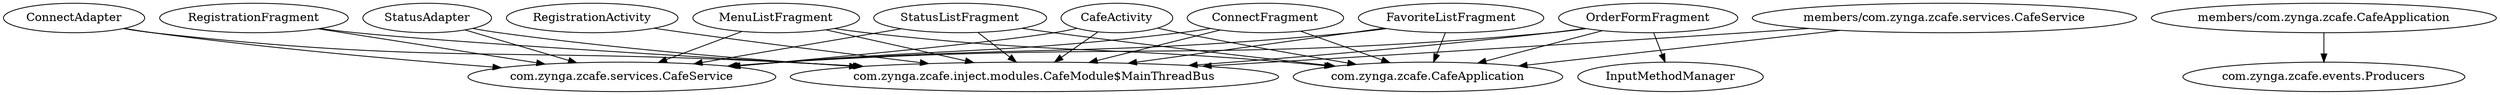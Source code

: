 digraph G1 {
  concentrate = true;
  n2 [label="com.zynga.zcafe.inject.modules.CafeModule$MainThreadBus"];
  CafeActivity -> n2;
  n3 [label="com.zynga.zcafe.CafeApplication"];
  CafeActivity -> n3;
  n4 [label="com.zynga.zcafe.services.CafeService"];
  CafeActivity -> n4;
  ConnectAdapter -> n2;
  ConnectAdapter -> n4;
  ConnectFragment -> n2;
  ConnectFragment -> n3;
  ConnectFragment -> n4;
  FavoriteListFragment -> n2;
  FavoriteListFragment -> n3;
  FavoriteListFragment -> n4;
  MenuListFragment -> n2;
  MenuListFragment -> n3;
  MenuListFragment -> n4;
  OrderFormFragment -> n2;
  OrderFormFragment -> n3;
  OrderFormFragment -> n4;
  OrderFormFragment -> InputMethodManager;
  RegistrationActivity -> n2;
  RegistrationFragment -> n2;
  RegistrationFragment -> n4;
  StatusAdapter -> n2;
  StatusAdapter -> n4;
  StatusListFragment -> n2;
  StatusListFragment -> n3;
  StatusListFragment -> n4;
  n5 [label="members/com.zynga.zcafe.CafeApplication"];
  n6 [label="com.zynga.zcafe.events.Producers"];
  n5 -> n6;
  n7 [label="members/com.zynga.zcafe.services.CafeService"];
  n7 -> n3;
  n7 -> n2;
}
